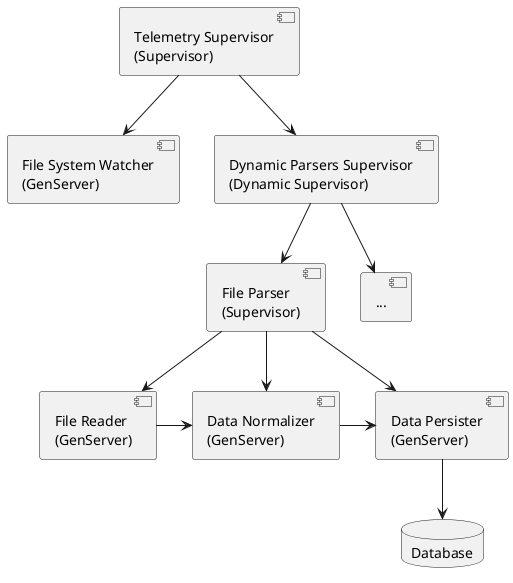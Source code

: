@startuml telemetry

component "Telemetry Supervisor\n(Supervisor)" as ts
component "File System Watcher\n(GenServer)" as fsw
component "Dynamic Parsers Supervisor\n(Dynamic Supervisor)" as ds1

component "File Parser\n(Supervisor)" as fpsa
component "..." as fpsc

component "File Reader\n(GenServer)" as fr
component "Data Normalizer\n(GenServer)" as dn
component "Data Persister\n(GenServer)" as dp

database "Database" as db

ts -down-> fsw
ts -down-> ds1

ds1 -down-> fpsa
ds1 -down-> fpsc

fpsa -down-> fr
fpsa -down-> dn
fpsa -down-> dp

fr -right-> dn
dn -right-> dp
dp -down-> db

@enduml